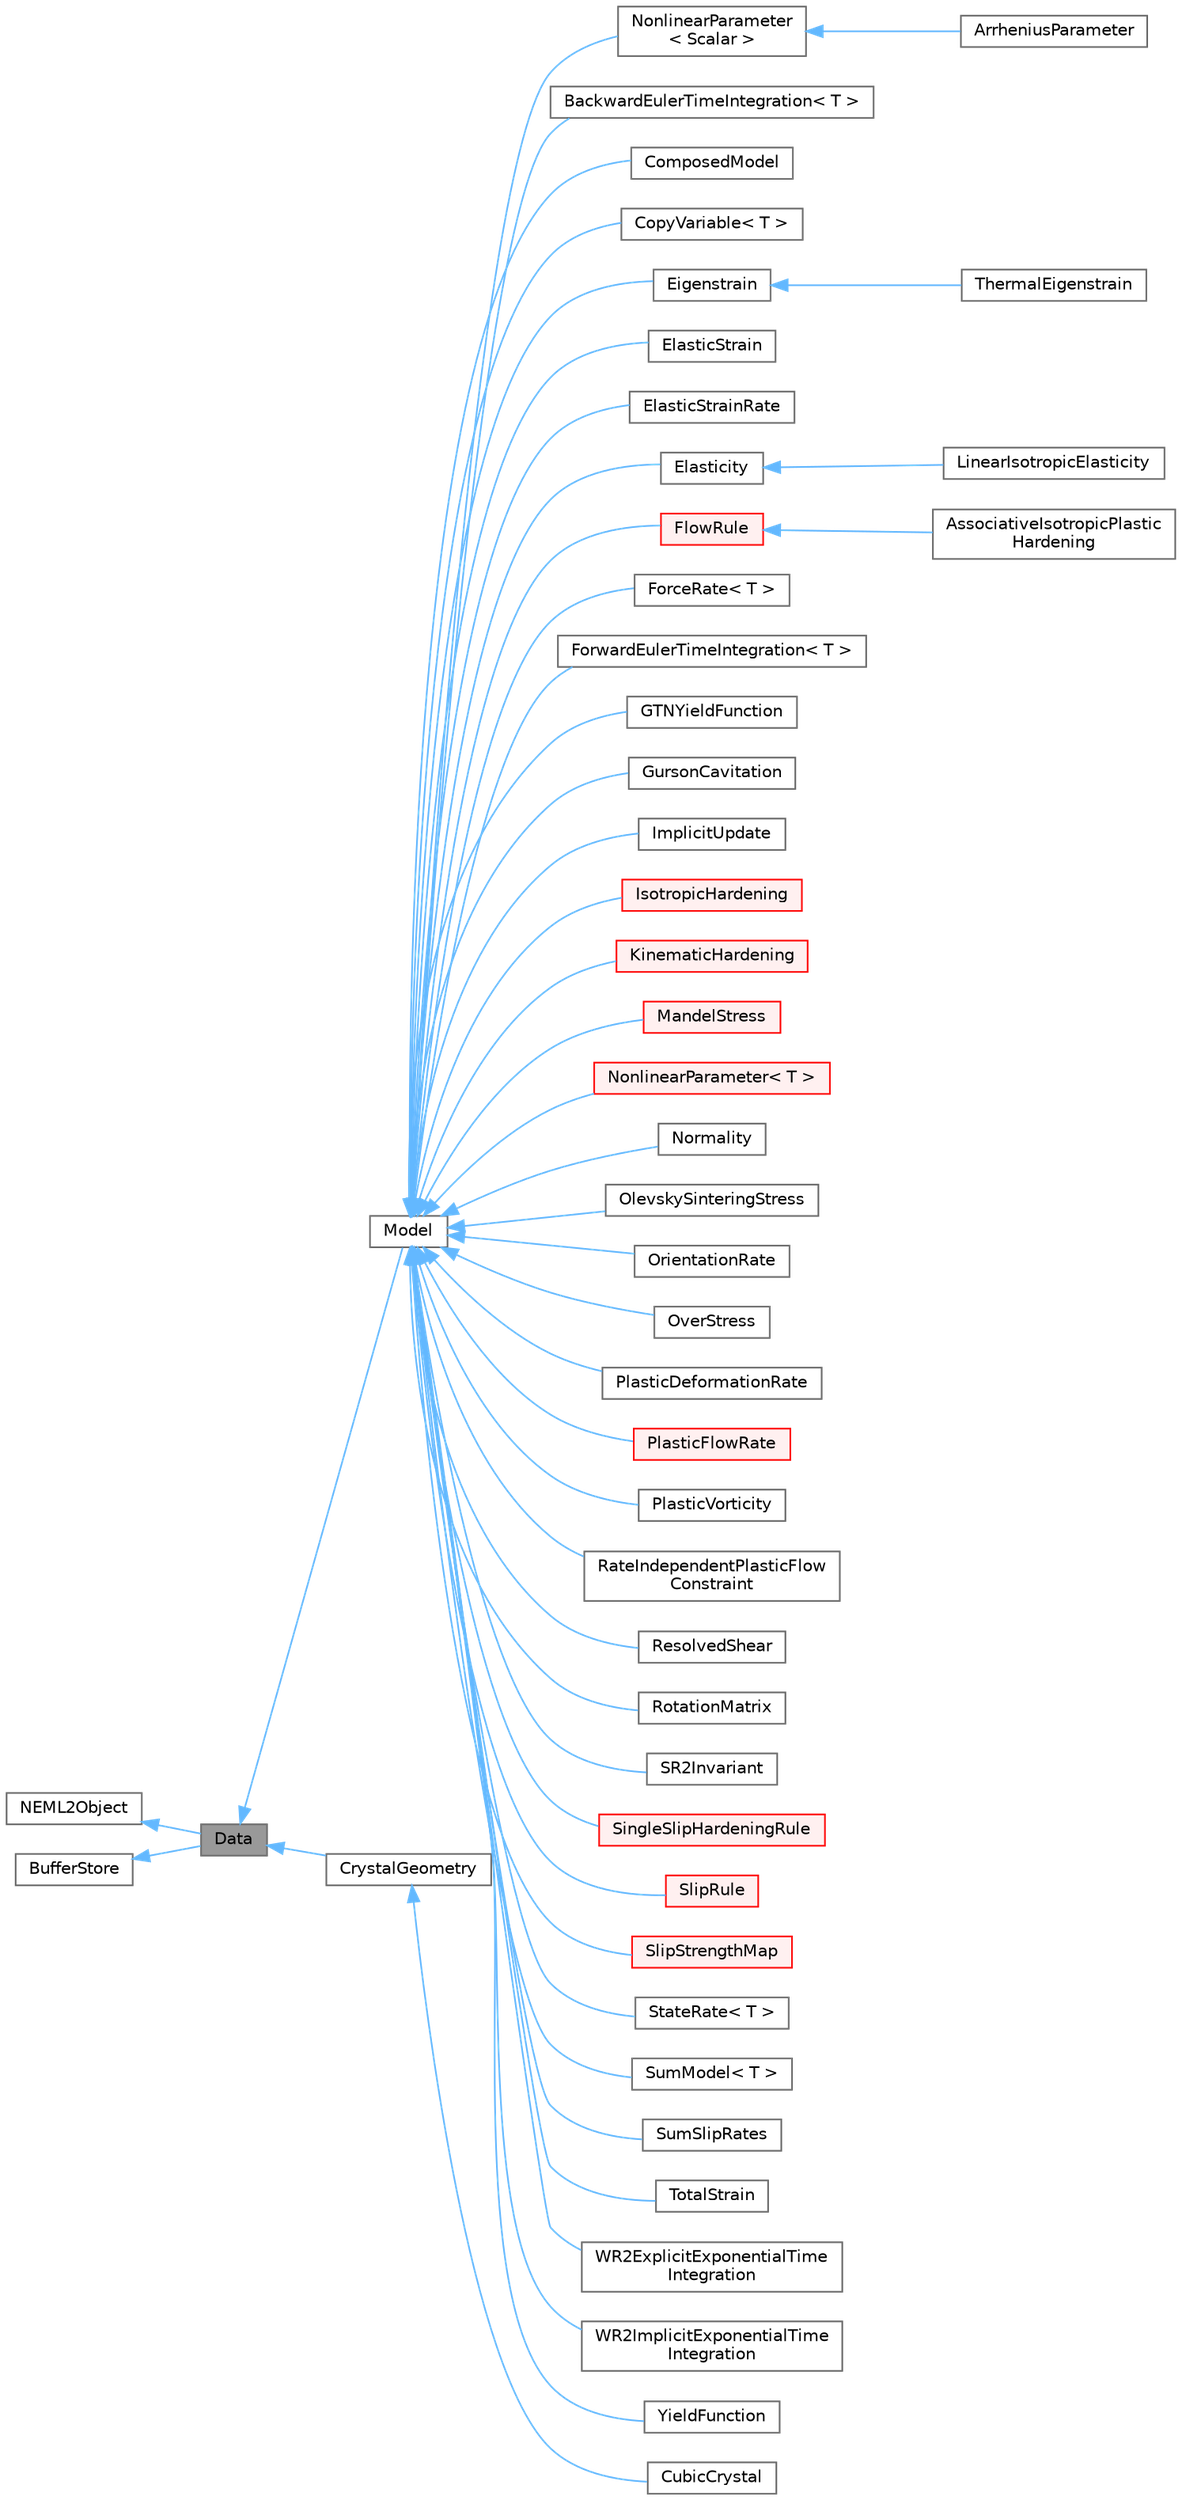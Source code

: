 digraph "Data"
{
 // LATEX_PDF_SIZE
  bgcolor="transparent";
  edge [fontname=Helvetica,fontsize=10,labelfontname=Helvetica,labelfontsize=10];
  node [fontname=Helvetica,fontsize=10,shape=box,height=0.2,width=0.4];
  rankdir="LR";
  Node1 [id="Node000001",label="Data",height=0.2,width=0.4,color="gray40", fillcolor="grey60", style="filled", fontcolor="black",tooltip=" "];
  Node2 -> Node1 [id="edge1_Node000001_Node000002",dir="back",color="steelblue1",style="solid",tooltip=" "];
  Node2 [id="Node000002",label="NEML2Object",height=0.2,width=0.4,color="gray40", fillcolor="white", style="filled",URL="$classneml2_1_1NEML2Object.html",tooltip="The base class of all \"manufacturable\" objects in the NEML2 library."];
  Node3 -> Node1 [id="edge2_Node000001_Node000003",dir="back",color="steelblue1",style="solid",tooltip=" "];
  Node3 [id="Node000003",label="BufferStore",height=0.2,width=0.4,color="gray40", fillcolor="white", style="filled",URL="$classneml2_1_1BufferStore.html",tooltip="Interface for object which can store buffers."];
  Node1 -> Node4 [id="edge3_Node000001_Node000004",dir="back",color="steelblue1",style="solid",tooltip=" "];
  Node4 [id="Node000004",label="Model",height=0.2,width=0.4,color="gray40", fillcolor="white", style="filled",URL="$classneml2_1_1Model.html",tooltip="The base class for all constitutive models."];
  Node4 -> Node5 [id="edge4_Node000004_Node000005",dir="back",color="steelblue1",style="solid",tooltip=" "];
  Node5 [id="Node000005",label="NonlinearParameter\l\< Scalar \>",height=0.2,width=0.4,color="gray40", fillcolor="white", style="filled",URL="$classneml2_1_1NonlinearParameter.html",tooltip=" "];
  Node5 -> Node6 [id="edge5_Node000005_Node000006",dir="back",color="steelblue1",style="solid",tooltip=" "];
  Node6 [id="Node000006",label="ArrheniusParameter",height=0.2,width=0.4,color="gray40", fillcolor="white", style="filled",URL="$classneml2_1_1ArrheniusParameter.html",tooltip="A scalar-valued parameter following an Arrhenius type relation."];
  Node4 -> Node7 [id="edge6_Node000004_Node000007",dir="back",color="steelblue1",style="solid",tooltip=" "];
  Node7 [id="Node000007",label="BackwardEulerTimeIntegration\< T \>",height=0.2,width=0.4,color="gray40", fillcolor="white", style="filled",URL="$classneml2_1_1BackwardEulerTimeIntegration.html",tooltip=" "];
  Node4 -> Node8 [id="edge7_Node000004_Node000008",dir="back",color="steelblue1",style="solid",tooltip=" "];
  Node8 [id="Node000008",label="ComposedModel",height=0.2,width=0.4,color="gray40", fillcolor="white", style="filled",URL="$classneml2_1_1ComposedModel.html",tooltip=" "];
  Node4 -> Node9 [id="edge8_Node000004_Node000009",dir="back",color="steelblue1",style="solid",tooltip=" "];
  Node9 [id="Node000009",label="CopyVariable\< T \>",height=0.2,width=0.4,color="gray40", fillcolor="white", style="filled",URL="$classneml2_1_1CopyVariable.html",tooltip="Copy the value of a variable into another variable."];
  Node4 -> Node10 [id="edge9_Node000004_Node000010",dir="back",color="steelblue1",style="solid",tooltip=" "];
  Node10 [id="Node000010",label="Eigenstrain",height=0.2,width=0.4,color="gray40", fillcolor="white", style="filled",URL="$classneml2_1_1Eigenstrain.html",tooltip=" "];
  Node10 -> Node11 [id="edge10_Node000010_Node000011",dir="back",color="steelblue1",style="solid",tooltip=" "];
  Node11 [id="Node000011",label="ThermalEigenstrain",height=0.2,width=0.4,color="gray40", fillcolor="white", style="filled",URL="$classneml2_1_1ThermalEigenstrain.html",tooltip=" "];
  Node4 -> Node12 [id="edge11_Node000004_Node000012",dir="back",color="steelblue1",style="solid",tooltip=" "];
  Node12 [id="Node000012",label="ElasticStrain",height=0.2,width=0.4,color="gray40", fillcolor="white", style="filled",URL="$classneml2_1_1ElasticStrain.html",tooltip=" "];
  Node4 -> Node13 [id="edge12_Node000004_Node000013",dir="back",color="steelblue1",style="solid",tooltip=" "];
  Node13 [id="Node000013",label="ElasticStrainRate",height=0.2,width=0.4,color="gray40", fillcolor="white", style="filled",URL="$classneml2_1_1ElasticStrainRate.html",tooltip="Calculate the elastic strain rate from crystal model kinematics."];
  Node4 -> Node14 [id="edge13_Node000004_Node000014",dir="back",color="steelblue1",style="solid",tooltip=" "];
  Node14 [id="Node000014",label="Elasticity",height=0.2,width=0.4,color="gray40", fillcolor="white", style="filled",URL="$classneml2_1_1Elasticity.html",tooltip=" "];
  Node14 -> Node15 [id="edge14_Node000014_Node000015",dir="back",color="steelblue1",style="solid",tooltip=" "];
  Node15 [id="Node000015",label="LinearIsotropicElasticity",height=0.2,width=0.4,color="gray40", fillcolor="white", style="filled",URL="$classneml2_1_1LinearIsotropicElasticity.html",tooltip=" "];
  Node4 -> Node16 [id="edge15_Node000004_Node000016",dir="back",color="steelblue1",style="solid",tooltip=" "];
  Node16 [id="Node000016",label="FlowRule",height=0.2,width=0.4,color="red", fillcolor="#FFF0F0", style="filled",URL="$classneml2_1_1FlowRule.html",tooltip=" "];
  Node16 -> Node17 [id="edge16_Node000016_Node000017",dir="back",color="steelblue1",style="solid",tooltip=" "];
  Node17 [id="Node000017",label="AssociativeIsotropicPlastic\lHardening",height=0.2,width=0.4,color="gray40", fillcolor="white", style="filled",URL="$classneml2_1_1AssociativeIsotropicPlasticHardening.html",tooltip=" "];
  Node4 -> Node21 [id="edge17_Node000004_Node000021",dir="back",color="steelblue1",style="solid",tooltip=" "];
  Node21 [id="Node000021",label="ForceRate\< T \>",height=0.2,width=0.4,color="gray40", fillcolor="white", style="filled",URL="$classneml2_1_1ForceRate.html",tooltip=" "];
  Node4 -> Node22 [id="edge18_Node000004_Node000022",dir="back",color="steelblue1",style="solid",tooltip=" "];
  Node22 [id="Node000022",label="ForwardEulerTimeIntegration\< T \>",height=0.2,width=0.4,color="gray40", fillcolor="white", style="filled",URL="$classneml2_1_1ForwardEulerTimeIntegration.html",tooltip=" "];
  Node4 -> Node23 [id="edge19_Node000004_Node000023",dir="back",color="steelblue1",style="solid",tooltip=" "];
  Node23 [id="Node000023",label="GTNYieldFunction",height=0.2,width=0.4,color="gray40", fillcolor="white", style="filled",URL="$classneml2_1_1GTNYieldFunction.html",tooltip=" "];
  Node4 -> Node24 [id="edge20_Node000004_Node000024",dir="back",color="steelblue1",style="solid",tooltip=" "];
  Node24 [id="Node000024",label="GursonCavitation",height=0.2,width=0.4,color="gray40", fillcolor="white", style="filled",URL="$classneml2_1_1GursonCavitation.html",tooltip=" "];
  Node4 -> Node25 [id="edge21_Node000004_Node000025",dir="back",color="steelblue1",style="solid",tooltip=" "];
  Node25 [id="Node000025",label="ImplicitUpdate",height=0.2,width=0.4,color="gray40", fillcolor="white", style="filled",URL="$classneml2_1_1ImplicitUpdate.html",tooltip=" "];
  Node4 -> Node26 [id="edge22_Node000004_Node000026",dir="back",color="steelblue1",style="solid",tooltip=" "];
  Node26 [id="Node000026",label="IsotropicHardening",height=0.2,width=0.4,color="red", fillcolor="#FFF0F0", style="filled",URL="$classneml2_1_1IsotropicHardening.html",tooltip=" "];
  Node4 -> Node29 [id="edge23_Node000004_Node000029",dir="back",color="steelblue1",style="solid",tooltip=" "];
  Node29 [id="Node000029",label="KinematicHardening",height=0.2,width=0.4,color="red", fillcolor="#FFF0F0", style="filled",URL="$classneml2_1_1KinematicHardening.html",tooltip=" "];
  Node4 -> Node31 [id="edge24_Node000004_Node000031",dir="back",color="steelblue1",style="solid",tooltip=" "];
  Node31 [id="Node000031",label="MandelStress",height=0.2,width=0.4,color="red", fillcolor="#FFF0F0", style="filled",URL="$classneml2_1_1MandelStress.html",tooltip=" "];
  Node4 -> Node33 [id="edge25_Node000004_Node000033",dir="back",color="steelblue1",style="solid",tooltip=" "];
  Node33 [id="Node000033",label="NonlinearParameter\< T \>",height=0.2,width=0.4,color="red", fillcolor="#FFF0F0", style="filled",URL="$classneml2_1_1NonlinearParameter.html",tooltip="The base class for nonlinear parameters."];
  Node4 -> Node36 [id="edge26_Node000004_Node000036",dir="back",color="steelblue1",style="solid",tooltip=" "];
  Node36 [id="Node000036",label="Normality",height=0.2,width=0.4,color="gray40", fillcolor="white", style="filled",URL="$classneml2_1_1Normality.html",tooltip=" "];
  Node4 -> Node37 [id="edge27_Node000004_Node000037",dir="back",color="steelblue1",style="solid",tooltip=" "];
  Node37 [id="Node000037",label="OlevskySinteringStress",height=0.2,width=0.4,color="gray40", fillcolor="white", style="filled",URL="$classneml2_1_1OlevskySinteringStress.html",tooltip=" "];
  Node4 -> Node38 [id="edge28_Node000004_Node000038",dir="back",color="steelblue1",style="solid",tooltip=" "];
  Node38 [id="Node000038",label="OrientationRate",height=0.2,width=0.4,color="gray40", fillcolor="white", style="filled",URL="$classneml2_1_1OrientationRate.html",tooltip="Calculate the orientation rate from the crystal model kinetics."];
  Node4 -> Node39 [id="edge29_Node000004_Node000039",dir="back",color="steelblue1",style="solid",tooltip=" "];
  Node39 [id="Node000039",label="OverStress",height=0.2,width=0.4,color="gray40", fillcolor="white", style="filled",URL="$classneml2_1_1OverStress.html",tooltip=" "];
  Node4 -> Node40 [id="edge30_Node000004_Node000040",dir="back",color="steelblue1",style="solid",tooltip=" "];
  Node40 [id="Node000040",label="PlasticDeformationRate",height=0.2,width=0.4,color="gray40", fillcolor="white", style="filled",URL="$classneml2_1_1PlasticDeformationRate.html",tooltip="Plastic deformation rate with the default kinetics."];
  Node4 -> Node41 [id="edge31_Node000004_Node000041",dir="back",color="steelblue1",style="solid",tooltip=" "];
  Node41 [id="Node000041",label="PlasticFlowRate",height=0.2,width=0.4,color="red", fillcolor="#FFF0F0", style="filled",URL="$classneml2_1_1PlasticFlowRate.html",tooltip=" "];
  Node4 -> Node43 [id="edge32_Node000004_Node000043",dir="back",color="steelblue1",style="solid",tooltip=" "];
  Node43 [id="Node000043",label="PlasticVorticity",height=0.2,width=0.4,color="gray40", fillcolor="white", style="filled",URL="$classneml2_1_1PlasticVorticity.html",tooltip="Calculate the plastic vorticity with the default crystal kinetics."];
  Node4 -> Node44 [id="edge33_Node000004_Node000044",dir="back",color="steelblue1",style="solid",tooltip=" "];
  Node44 [id="Node000044",label="RateIndependentPlasticFlow\lConstraint",height=0.2,width=0.4,color="gray40", fillcolor="white", style="filled",URL="$classneml2_1_1RateIndependentPlasticFlowConstraint.html",tooltip=" "];
  Node4 -> Node45 [id="edge34_Node000004_Node000045",dir="back",color="steelblue1",style="solid",tooltip=" "];
  Node45 [id="Node000045",label="ResolvedShear",height=0.2,width=0.4,color="gray40", fillcolor="white", style="filled",URL="$classneml2_1_1ResolvedShear.html",tooltip="Calculate the resolved shears."];
  Node4 -> Node46 [id="edge35_Node000004_Node000046",dir="back",color="steelblue1",style="solid",tooltip=" "];
  Node46 [id="Node000046",label="RotationMatrix",height=0.2,width=0.4,color="gray40", fillcolor="white", style="filled",URL="$classneml2_1_1RotationMatrix.html",tooltip="Convert a Rodrigues vector (Rot) to a second order tensor (R2)."];
  Node4 -> Node47 [id="edge36_Node000004_Node000047",dir="back",color="steelblue1",style="solid",tooltip=" "];
  Node47 [id="Node000047",label="SR2Invariant",height=0.2,width=0.4,color="gray40", fillcolor="white", style="filled",URL="$classneml2_1_1SR2Invariant.html",tooltip=" "];
  Node4 -> Node48 [id="edge37_Node000004_Node000048",dir="back",color="steelblue1",style="solid",tooltip=" "];
  Node48 [id="Node000048",label="SingleSlipHardeningRule",height=0.2,width=0.4,color="red", fillcolor="#FFF0F0", style="filled",URL="$classneml2_1_1SingleSlipHardeningRule.html",tooltip="Any slip rule where all systems share the same strength."];
  Node4 -> Node51 [id="edge38_Node000004_Node000051",dir="back",color="steelblue1",style="solid",tooltip=" "];
  Node51 [id="Node000051",label="SlipRule",height=0.2,width=0.4,color="red", fillcolor="#FFF0F0", style="filled",URL="$classneml2_1_1SlipRule.html",tooltip="Parent class of slip rules, mapping from resolved shear and internal state to slip rates."];
  Node4 -> Node53 [id="edge39_Node000004_Node000053",dir="back",color="steelblue1",style="solid",tooltip=" "];
  Node53 [id="Node000053",label="SlipStrengthMap",height=0.2,width=0.4,color="red", fillcolor="#FFF0F0", style="filled",URL="$classneml2_1_1SlipStrengthMap.html",tooltip="Parent class of maps between internal variables and the slip system strengths."];
  Node4 -> Node55 [id="edge40_Node000004_Node000055",dir="back",color="steelblue1",style="solid",tooltip=" "];
  Node55 [id="Node000055",label="StateRate\< T \>",height=0.2,width=0.4,color="gray40", fillcolor="white", style="filled",URL="$classneml2_1_1StateRate.html",tooltip=" "];
  Node4 -> Node56 [id="edge41_Node000004_Node000056",dir="back",color="steelblue1",style="solid",tooltip=" "];
  Node56 [id="Node000056",label="SumModel\< T \>",height=0.2,width=0.4,color="gray40", fillcolor="white", style="filled",URL="$classneml2_1_1SumModel.html",tooltip=" "];
  Node4 -> Node57 [id="edge42_Node000004_Node000057",dir="back",color="steelblue1",style="solid",tooltip=" "];
  Node57 [id="Node000057",label="SumSlipRates",height=0.2,width=0.4,color="gray40", fillcolor="white", style="filled",URL="$classneml2_1_1SumSlipRates.html",tooltip="A helper model to calculate the sum of the absolute value of the slip rates."];
  Node4 -> Node58 [id="edge43_Node000004_Node000058",dir="back",color="steelblue1",style="solid",tooltip=" "];
  Node58 [id="Node000058",label="TotalStrain",height=0.2,width=0.4,color="gray40", fillcolor="white", style="filled",URL="$classneml2_1_1TotalStrain.html",tooltip=" "];
  Node4 -> Node59 [id="edge44_Node000004_Node000059",dir="back",color="steelblue1",style="solid",tooltip=" "];
  Node59 [id="Node000059",label="WR2ExplicitExponentialTime\lIntegration",height=0.2,width=0.4,color="gray40", fillcolor="white", style="filled",URL="$classneml2_1_1WR2ExplicitExponentialTimeIntegration.html",tooltip="Explicit exponential time integration for rotations."];
  Node4 -> Node60 [id="edge45_Node000004_Node000060",dir="back",color="steelblue1",style="solid",tooltip=" "];
  Node60 [id="Node000060",label="WR2ImplicitExponentialTime\lIntegration",height=0.2,width=0.4,color="gray40", fillcolor="white", style="filled",URL="$classneml2_1_1WR2ImplicitExponentialTimeIntegration.html",tooltip="Implicit exponential time integration for rotations."];
  Node4 -> Node61 [id="edge46_Node000004_Node000061",dir="back",color="steelblue1",style="solid",tooltip=" "];
  Node61 [id="Node000061",label="YieldFunction",height=0.2,width=0.4,color="gray40", fillcolor="white", style="filled",URL="$classneml2_1_1YieldFunction.html",tooltip=" "];
  Node1 -> Node62 [id="edge47_Node000001_Node000062",dir="back",color="steelblue1",style="solid",tooltip=" "];
  Node62 [id="Node000062",label="CrystalGeometry",height=0.2,width=0.4,color="gray40", fillcolor="white", style="filled",URL="$classneml2_1_1crystallography_1_1CrystalGeometry.html",tooltip="Defines the geometry of a crystal system This includes a basic definition of the crystal lattice,..."];
  Node62 -> Node63 [id="edge48_Node000062_Node000063",dir="back",color="steelblue1",style="solid",tooltip=" "];
  Node63 [id="Node000063",label="CubicCrystal",height=0.2,width=0.4,color="gray40", fillcolor="white", style="filled",URL="$classneml2_1_1crystallography_1_1CubicCrystal.html",tooltip="Specialized crystal geometry for cubic crystals."];
}
